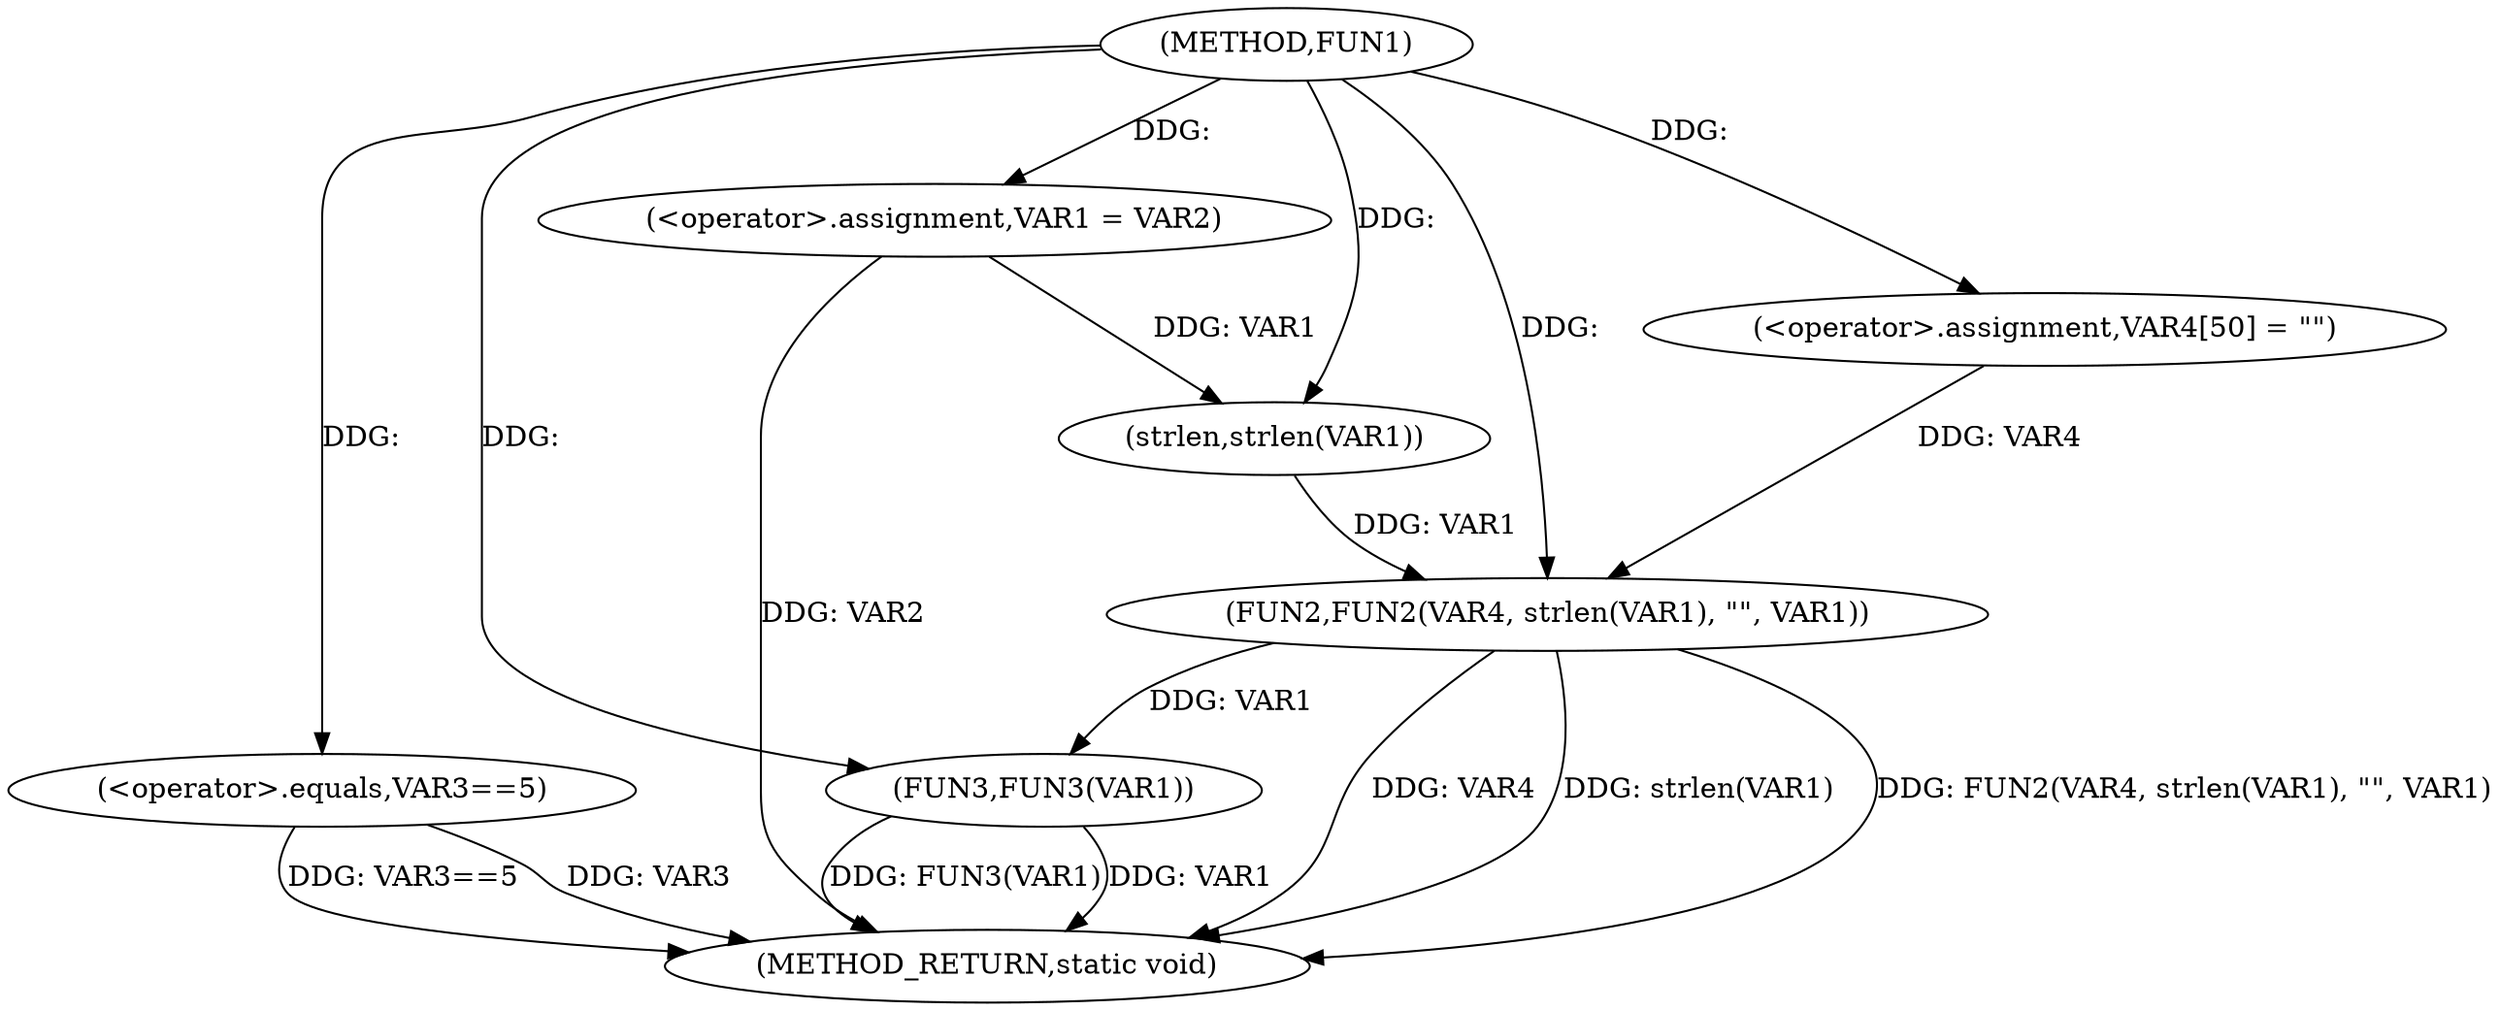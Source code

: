 digraph FUN1 {  
"1000100" [label = "(METHOD,FUN1)" ]
"1000125" [label = "(METHOD_RETURN,static void)" ]
"1000104" [label = "(<operator>.assignment,VAR1 = VAR2)" ]
"1000108" [label = "(<operator>.equals,VAR3==5)" ]
"1000114" [label = "(<operator>.assignment,VAR4[50] = \"\")" ]
"1000117" [label = "(FUN2,FUN2(VAR4, strlen(VAR1), \"\", VAR1))" ]
"1000119" [label = "(strlen,strlen(VAR1))" ]
"1000123" [label = "(FUN3,FUN3(VAR1))" ]
  "1000117" -> "1000125"  [ label = "DDG: FUN2(VAR4, strlen(VAR1), \"\", VAR1)"] 
  "1000108" -> "1000125"  [ label = "DDG: VAR3==5"] 
  "1000123" -> "1000125"  [ label = "DDG: FUN3(VAR1)"] 
  "1000117" -> "1000125"  [ label = "DDG: VAR4"] 
  "1000117" -> "1000125"  [ label = "DDG: strlen(VAR1)"] 
  "1000123" -> "1000125"  [ label = "DDG: VAR1"] 
  "1000104" -> "1000125"  [ label = "DDG: VAR2"] 
  "1000108" -> "1000125"  [ label = "DDG: VAR3"] 
  "1000100" -> "1000104"  [ label = "DDG: "] 
  "1000100" -> "1000108"  [ label = "DDG: "] 
  "1000100" -> "1000114"  [ label = "DDG: "] 
  "1000114" -> "1000117"  [ label = "DDG: VAR4"] 
  "1000100" -> "1000117"  [ label = "DDG: "] 
  "1000119" -> "1000117"  [ label = "DDG: VAR1"] 
  "1000104" -> "1000119"  [ label = "DDG: VAR1"] 
  "1000100" -> "1000119"  [ label = "DDG: "] 
  "1000117" -> "1000123"  [ label = "DDG: VAR1"] 
  "1000100" -> "1000123"  [ label = "DDG: "] 
}
